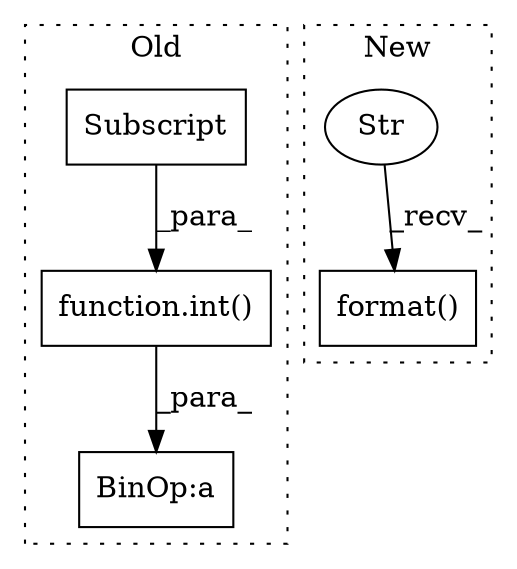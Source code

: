 digraph G {
subgraph cluster0 {
1 [label="function.int()" a="75" s="371,393" l="4,1" shape="box"];
4 [label="Subscript" a="63" s="375,0" l="18,0" shape="box"];
5 [label="BinOp:a" a="82" s="474" l="3" shape="box"];
label = "Old";
style="dotted";
}
subgraph cluster1 {
2 [label="format()" a="75" s="1354,1398" l="36,1" shape="box"];
3 [label="Str" a="66" s="1354" l="28" shape="ellipse"];
label = "New";
style="dotted";
}
1 -> 5 [label="_para_"];
3 -> 2 [label="_recv_"];
4 -> 1 [label="_para_"];
}